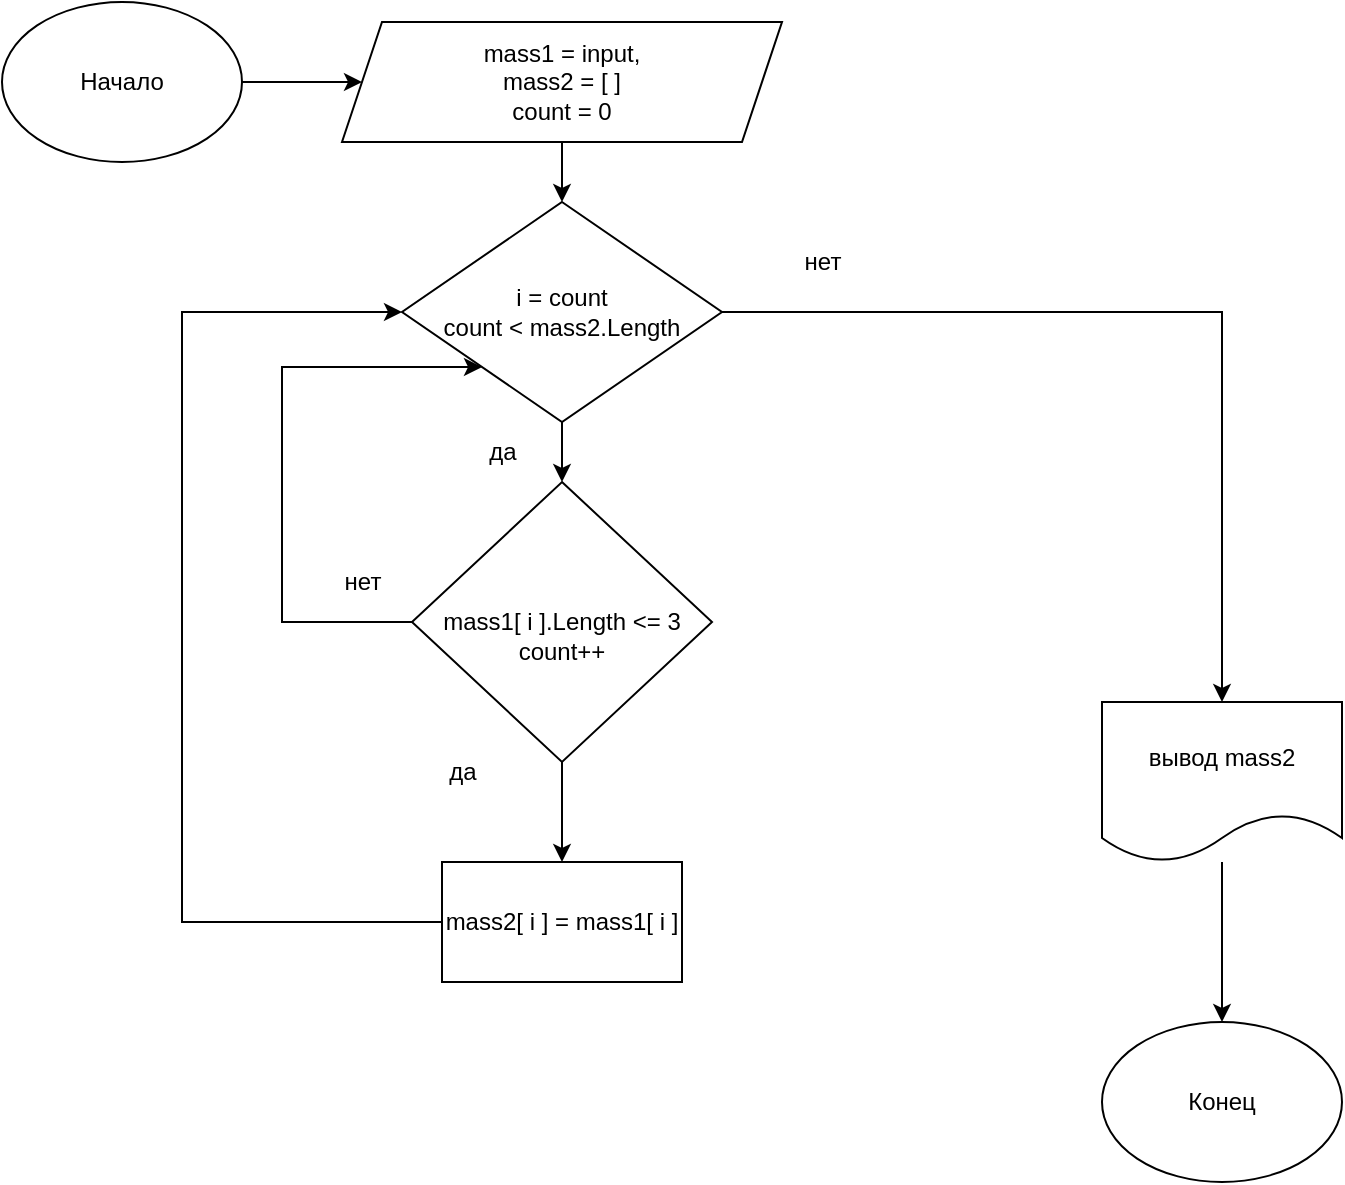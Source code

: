 <mxfile version="20.3.0" type="device"><diagram id="uhBbsH8DZ9jM0tCx-kZg" name="Страница 1"><mxGraphModel dx="782" dy="464" grid="1" gridSize="10" guides="1" tooltips="1" connect="1" arrows="1" fold="1" page="1" pageScale="1" pageWidth="827" pageHeight="1169" math="0" shadow="0"><root><mxCell id="0"/><mxCell id="1" parent="0"/><mxCell id="L0TmL1-G5AxBnwL8_zeO-21" style="edgeStyle=orthogonalEdgeStyle;rounded=0;orthogonalLoop=1;jettySize=auto;html=1;entryX=0;entryY=0.5;entryDx=0;entryDy=0;" edge="1" parent="1" source="L0TmL1-G5AxBnwL8_zeO-1" target="L0TmL1-G5AxBnwL8_zeO-3"><mxGeometry relative="1" as="geometry"/></mxCell><mxCell id="L0TmL1-G5AxBnwL8_zeO-1" value="Начало" style="ellipse;whiteSpace=wrap;html=1;" vertex="1" parent="1"><mxGeometry x="70" y="20" width="120" height="80" as="geometry"/></mxCell><mxCell id="L0TmL1-G5AxBnwL8_zeO-2" value="Конец" style="ellipse;whiteSpace=wrap;html=1;" vertex="1" parent="1"><mxGeometry x="620" y="530" width="120" height="80" as="geometry"/></mxCell><mxCell id="L0TmL1-G5AxBnwL8_zeO-14" style="edgeStyle=orthogonalEdgeStyle;rounded=0;orthogonalLoop=1;jettySize=auto;html=1;entryX=0.5;entryY=0;entryDx=0;entryDy=0;" edge="1" parent="1" source="L0TmL1-G5AxBnwL8_zeO-3" target="L0TmL1-G5AxBnwL8_zeO-12"><mxGeometry relative="1" as="geometry"/></mxCell><mxCell id="L0TmL1-G5AxBnwL8_zeO-3" value="mass1 = input,&lt;br&gt;mass2 = [ ]&lt;br&gt;count = 0" style="shape=parallelogram;perimeter=parallelogramPerimeter;whiteSpace=wrap;html=1;fixedSize=1;" vertex="1" parent="1"><mxGeometry x="240" y="30" width="220" height="60" as="geometry"/></mxCell><mxCell id="L0TmL1-G5AxBnwL8_zeO-9" style="edgeStyle=orthogonalEdgeStyle;rounded=0;orthogonalLoop=1;jettySize=auto;html=1;exitX=0.5;exitY=1;exitDx=0;exitDy=0;entryX=0.5;entryY=0;entryDx=0;entryDy=0;" edge="1" parent="1" source="L0TmL1-G5AxBnwL8_zeO-4" target="L0TmL1-G5AxBnwL8_zeO-6"><mxGeometry relative="1" as="geometry"/></mxCell><mxCell id="L0TmL1-G5AxBnwL8_zeO-22" style="edgeStyle=orthogonalEdgeStyle;rounded=0;orthogonalLoop=1;jettySize=auto;html=1;entryX=0;entryY=1;entryDx=0;entryDy=0;" edge="1" parent="1" source="L0TmL1-G5AxBnwL8_zeO-4" target="L0TmL1-G5AxBnwL8_zeO-12"><mxGeometry relative="1" as="geometry"><mxPoint x="250" y="250" as="targetPoint"/><Array as="points"><mxPoint x="210" y="330"/><mxPoint x="210" y="203"/></Array></mxGeometry></mxCell><mxCell id="L0TmL1-G5AxBnwL8_zeO-4" value="&lt;br&gt;mass1[ i ].Length &amp;lt;= 3&lt;br&gt;count++" style="rhombus;whiteSpace=wrap;html=1;" vertex="1" parent="1"><mxGeometry x="275" y="260" width="150" height="140" as="geometry"/></mxCell><mxCell id="L0TmL1-G5AxBnwL8_zeO-5" value="да" style="text;html=1;align=center;verticalAlign=middle;resizable=0;points=[];autosize=1;strokeColor=none;fillColor=none;" vertex="1" parent="1"><mxGeometry x="280" y="390" width="40" height="30" as="geometry"/></mxCell><mxCell id="L0TmL1-G5AxBnwL8_zeO-13" style="edgeStyle=orthogonalEdgeStyle;rounded=0;orthogonalLoop=1;jettySize=auto;html=1;entryX=0;entryY=0.5;entryDx=0;entryDy=0;" edge="1" parent="1" source="L0TmL1-G5AxBnwL8_zeO-6" target="L0TmL1-G5AxBnwL8_zeO-12"><mxGeometry relative="1" as="geometry"><Array as="points"><mxPoint x="160" y="480"/><mxPoint x="160" y="175"/></Array></mxGeometry></mxCell><mxCell id="L0TmL1-G5AxBnwL8_zeO-6" value="mass2[ i ] = mass1[ i ]" style="rounded=0;whiteSpace=wrap;html=1;" vertex="1" parent="1"><mxGeometry x="290" y="450" width="120" height="60" as="geometry"/></mxCell><mxCell id="L0TmL1-G5AxBnwL8_zeO-15" style="edgeStyle=orthogonalEdgeStyle;rounded=0;orthogonalLoop=1;jettySize=auto;html=1;entryX=0.5;entryY=0;entryDx=0;entryDy=0;" edge="1" parent="1" source="L0TmL1-G5AxBnwL8_zeO-12" target="L0TmL1-G5AxBnwL8_zeO-4"><mxGeometry relative="1" as="geometry"/></mxCell><mxCell id="L0TmL1-G5AxBnwL8_zeO-20" style="edgeStyle=orthogonalEdgeStyle;rounded=0;orthogonalLoop=1;jettySize=auto;html=1;exitX=1;exitY=0.5;exitDx=0;exitDy=0;entryX=0.5;entryY=0;entryDx=0;entryDy=0;" edge="1" parent="1" source="L0TmL1-G5AxBnwL8_zeO-12" target="L0TmL1-G5AxBnwL8_zeO-16"><mxGeometry relative="1" as="geometry"/></mxCell><mxCell id="L0TmL1-G5AxBnwL8_zeO-12" value="i = count&lt;br&gt;count &amp;lt; mass2.Length" style="rhombus;whiteSpace=wrap;html=1;" vertex="1" parent="1"><mxGeometry x="270" y="120" width="160" height="110" as="geometry"/></mxCell><mxCell id="L0TmL1-G5AxBnwL8_zeO-17" style="edgeStyle=orthogonalEdgeStyle;rounded=0;orthogonalLoop=1;jettySize=auto;html=1;entryX=0.5;entryY=0;entryDx=0;entryDy=0;" edge="1" parent="1" source="L0TmL1-G5AxBnwL8_zeO-16" target="L0TmL1-G5AxBnwL8_zeO-2"><mxGeometry relative="1" as="geometry"/></mxCell><mxCell id="L0TmL1-G5AxBnwL8_zeO-16" value="вывод mass2" style="shape=document;whiteSpace=wrap;html=1;boundedLbl=1;" vertex="1" parent="1"><mxGeometry x="620" y="370" width="120" height="80" as="geometry"/></mxCell><mxCell id="L0TmL1-G5AxBnwL8_zeO-18" value="да" style="text;html=1;align=center;verticalAlign=middle;resizable=0;points=[];autosize=1;strokeColor=none;fillColor=none;" vertex="1" parent="1"><mxGeometry x="300" y="230" width="40" height="30" as="geometry"/></mxCell><mxCell id="L0TmL1-G5AxBnwL8_zeO-19" value="нет" style="text;html=1;align=center;verticalAlign=middle;resizable=0;points=[];autosize=1;strokeColor=none;fillColor=none;" vertex="1" parent="1"><mxGeometry x="460" y="135" width="40" height="30" as="geometry"/></mxCell><mxCell id="L0TmL1-G5AxBnwL8_zeO-24" value="нет" style="text;html=1;align=center;verticalAlign=middle;resizable=0;points=[];autosize=1;strokeColor=none;fillColor=none;" vertex="1" parent="1"><mxGeometry x="230" y="295" width="40" height="30" as="geometry"/></mxCell></root></mxGraphModel></diagram></mxfile>